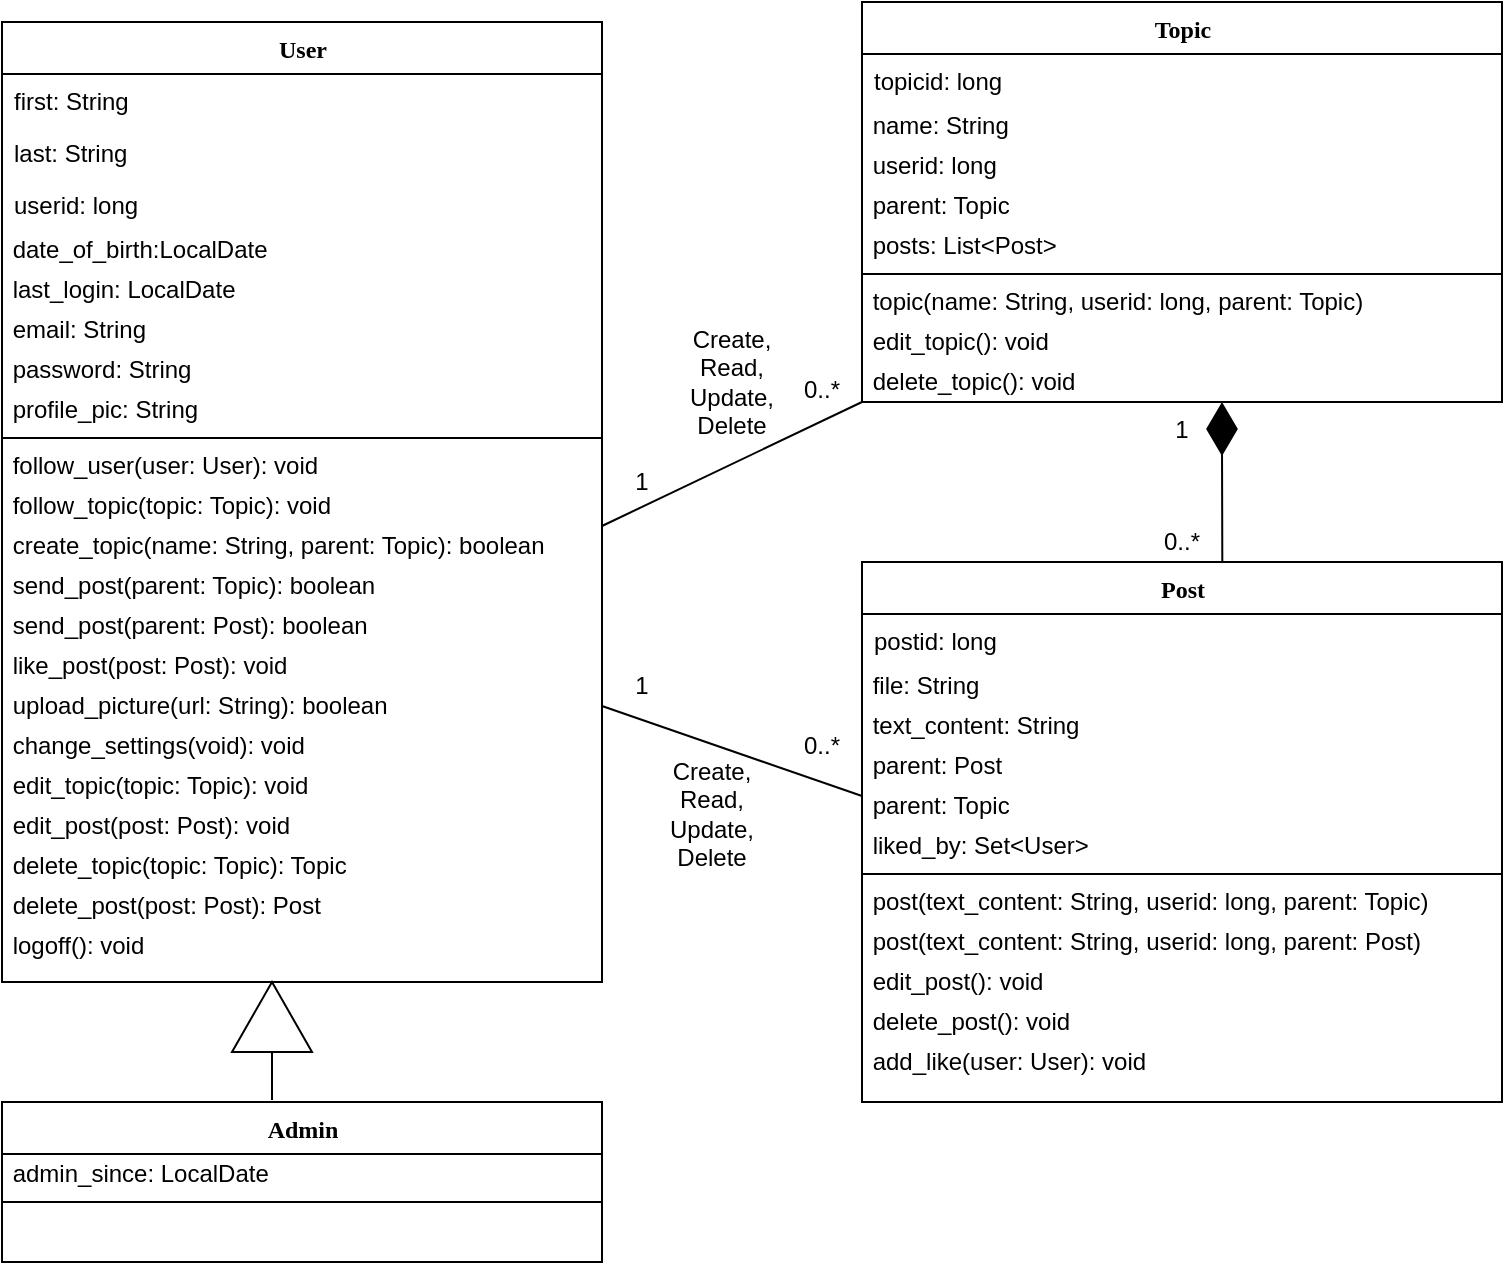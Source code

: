 <mxfile version="13.7.9" type="device"><diagram name="Page-1" id="9f46799a-70d6-7492-0946-bef42562c5a5"><mxGraphModel dx="1002" dy="683" grid="1" gridSize="10" guides="1" tooltips="1" connect="1" arrows="1" fold="1" page="1" pageScale="1" pageWidth="1100" pageHeight="850" background="#ffffff" math="0" shadow="0"><root><mxCell id="0"/><mxCell id="1" parent="0"/><mxCell id="78961159f06e98e8-17" value="User" style="swimlane;html=1;fontStyle=1;align=center;verticalAlign=top;childLayout=stackLayout;horizontal=1;startSize=26;horizontalStack=0;resizeParent=1;resizeLast=0;collapsible=1;marginBottom=0;swimlaneFillColor=#ffffff;rounded=0;shadow=0;comic=0;labelBackgroundColor=none;strokeColor=#000000;strokeWidth=1;fillColor=none;fontFamily=Verdana;fontSize=12;fontColor=#000000;" parent="1" vertex="1"><mxGeometry x="90" y="60" width="300" height="480" as="geometry"><mxRectangle x="90" y="83" width="70" height="26" as="alternateBounds"/></mxGeometry></mxCell><mxCell id="78961159f06e98e8-21" value="first: String" style="text;html=1;strokeColor=none;fillColor=none;align=left;verticalAlign=top;spacingLeft=4;spacingRight=4;whiteSpace=wrap;overflow=hidden;rotatable=0;points=[[0,0.5],[1,0.5]];portConstraint=eastwest;" parent="78961159f06e98e8-17" vertex="1"><mxGeometry y="26" width="300" height="26" as="geometry"/></mxCell><mxCell id="78961159f06e98e8-25" value="last: String&lt;br&gt;" style="text;html=1;strokeColor=none;fillColor=none;align=left;verticalAlign=top;spacingLeft=4;spacingRight=4;whiteSpace=wrap;overflow=hidden;rotatable=0;points=[[0,0.5],[1,0.5]];portConstraint=eastwest;" parent="78961159f06e98e8-17" vertex="1"><mxGeometry y="52" width="300" height="26" as="geometry"/></mxCell><mxCell id="78961159f06e98e8-26" value="userid: long" style="text;html=1;strokeColor=none;fillColor=none;align=left;verticalAlign=top;spacingLeft=4;spacingRight=4;whiteSpace=wrap;overflow=hidden;rotatable=0;points=[[0,0.5],[1,0.5]];portConstraint=eastwest;" parent="78961159f06e98e8-17" vertex="1"><mxGeometry y="78" width="300" height="26" as="geometry"/></mxCell><mxCell id="7i5B4WZRUadjyN5Cfl32-2" value="&amp;nbsp;date_of_birth:LocalDate" style="text;html=1;strokeColor=none;fillColor=none;align=left;verticalAlign=middle;whiteSpace=wrap;rounded=0;" parent="78961159f06e98e8-17" vertex="1"><mxGeometry y="104" width="300" height="20" as="geometry"/></mxCell><mxCell id="7i5B4WZRUadjyN5Cfl32-3" value="&amp;nbsp;last_login: LocalDate" style="text;html=1;strokeColor=none;fillColor=none;align=left;verticalAlign=middle;whiteSpace=wrap;rounded=0;" parent="78961159f06e98e8-17" vertex="1"><mxGeometry y="124" width="300" height="20" as="geometry"/></mxCell><mxCell id="7i5B4WZRUadjyN5Cfl32-5" value="&amp;nbsp;email: String" style="text;html=1;strokeColor=none;fillColor=none;align=left;verticalAlign=middle;whiteSpace=wrap;rounded=0;" parent="78961159f06e98e8-17" vertex="1"><mxGeometry y="144" width="300" height="20" as="geometry"/></mxCell><mxCell id="7i5B4WZRUadjyN5Cfl32-6" value="&amp;nbsp;password: String" style="text;html=1;strokeColor=none;fillColor=none;align=left;verticalAlign=middle;whiteSpace=wrap;rounded=0;" parent="78961159f06e98e8-17" vertex="1"><mxGeometry y="164" width="300" height="20" as="geometry"/></mxCell><mxCell id="7i5B4WZRUadjyN5Cfl32-7" value="&amp;nbsp;profile_pic: String" style="text;html=1;strokeColor=none;fillColor=none;align=left;verticalAlign=middle;whiteSpace=wrap;rounded=0;" parent="78961159f06e98e8-17" vertex="1"><mxGeometry y="184" width="300" height="20" as="geometry"/></mxCell><mxCell id="7i5B4WZRUadjyN5Cfl32-9" value="" style="line;html=1;strokeWidth=1;fillColor=none;align=left;verticalAlign=middle;spacingTop=-1;spacingLeft=3;spacingRight=3;rotatable=0;labelPosition=right;points=[];portConstraint=eastwest;" parent="78961159f06e98e8-17" vertex="1"><mxGeometry y="204" width="300" height="8" as="geometry"/></mxCell><mxCell id="7i5B4WZRUadjyN5Cfl32-11" value="&amp;nbsp;follow_user(user: User): void" style="text;html=1;strokeColor=none;fillColor=none;align=left;verticalAlign=middle;whiteSpace=wrap;rounded=0;" parent="78961159f06e98e8-17" vertex="1"><mxGeometry y="212" width="300" height="20" as="geometry"/></mxCell><mxCell id="7i5B4WZRUadjyN5Cfl32-12" value="&amp;nbsp;follow_topic(topic: Topic): void" style="text;html=1;strokeColor=none;fillColor=none;align=left;verticalAlign=middle;whiteSpace=wrap;rounded=0;" parent="78961159f06e98e8-17" vertex="1"><mxGeometry y="232" width="300" height="20" as="geometry"/></mxCell><mxCell id="7i5B4WZRUadjyN5Cfl32-14" value="&amp;nbsp;create_topic(name: String, parent: Topic): boolean" style="text;html=1;strokeColor=none;fillColor=none;align=left;verticalAlign=middle;whiteSpace=wrap;rounded=0;" parent="78961159f06e98e8-17" vertex="1"><mxGeometry y="252" width="300" height="20" as="geometry"/></mxCell><mxCell id="7i5B4WZRUadjyN5Cfl32-16" value="&amp;nbsp;send_post(parent: Topic): boolean" style="text;html=1;strokeColor=none;fillColor=none;align=left;verticalAlign=middle;whiteSpace=wrap;rounded=0;" parent="78961159f06e98e8-17" vertex="1"><mxGeometry y="272" width="300" height="20" as="geometry"/></mxCell><mxCell id="7i5B4WZRUadjyN5Cfl32-18" value="&amp;nbsp;send_post(parent: Post): boolean" style="text;html=1;strokeColor=none;fillColor=none;align=left;verticalAlign=middle;whiteSpace=wrap;rounded=0;" parent="78961159f06e98e8-17" vertex="1"><mxGeometry y="292" width="300" height="20" as="geometry"/></mxCell><mxCell id="7i5B4WZRUadjyN5Cfl32-17" value="&amp;nbsp;like_post(post: Post): void" style="text;html=1;strokeColor=none;fillColor=none;align=left;verticalAlign=middle;whiteSpace=wrap;rounded=0;" parent="78961159f06e98e8-17" vertex="1"><mxGeometry y="312" width="300" height="20" as="geometry"/></mxCell><mxCell id="7i5B4WZRUadjyN5Cfl32-19" value="&amp;nbsp;upload_picture(url: String): boolean" style="text;html=1;strokeColor=none;fillColor=none;align=left;verticalAlign=middle;whiteSpace=wrap;rounded=0;" parent="78961159f06e98e8-17" vertex="1"><mxGeometry y="332" width="300" height="20" as="geometry"/></mxCell><mxCell id="7i5B4WZRUadjyN5Cfl32-21" value="&amp;nbsp;change_settings(void): void" style="text;html=1;strokeColor=none;fillColor=none;align=left;verticalAlign=middle;whiteSpace=wrap;rounded=0;" parent="78961159f06e98e8-17" vertex="1"><mxGeometry y="352" width="300" height="20" as="geometry"/></mxCell><mxCell id="7i5B4WZRUadjyN5Cfl32-22" value="&amp;nbsp;edit_topic(topic: Topic): void" style="text;html=1;strokeColor=none;fillColor=none;align=left;verticalAlign=middle;whiteSpace=wrap;rounded=0;" parent="78961159f06e98e8-17" vertex="1"><mxGeometry y="372" width="300" height="20" as="geometry"/></mxCell><mxCell id="7i5B4WZRUadjyN5Cfl32-23" value="&lt;div&gt;&lt;span style=&quot;font-family: &amp;#34;helvetica&amp;#34;&quot;&gt;&amp;nbsp;edit_post(post: Post): void&lt;/span&gt;&lt;/div&gt;" style="text;html=1;strokeColor=none;fillColor=none;align=left;verticalAlign=middle;whiteSpace=wrap;rounded=0;" parent="78961159f06e98e8-17" vertex="1"><mxGeometry y="392" width="300" height="20" as="geometry"/></mxCell><mxCell id="7i5B4WZRUadjyN5Cfl32-24" value="&amp;nbsp;delete_topic(topic: Topic): Topic" style="text;html=1;strokeColor=none;fillColor=none;align=left;verticalAlign=middle;whiteSpace=wrap;rounded=0;" parent="78961159f06e98e8-17" vertex="1"><mxGeometry y="412" width="300" height="20" as="geometry"/></mxCell><mxCell id="7i5B4WZRUadjyN5Cfl32-25" value="&amp;nbsp;delete_post(post: Post): Post" style="text;html=1;strokeColor=none;fillColor=none;align=left;verticalAlign=middle;whiteSpace=wrap;rounded=0;" parent="78961159f06e98e8-17" vertex="1"><mxGeometry y="432" width="300" height="20" as="geometry"/></mxCell><mxCell id="I17eCkmOx_7SoXIImh1J-1" value="&amp;nbsp;logoff(): void" style="text;html=1;strokeColor=none;fillColor=none;align=left;verticalAlign=middle;whiteSpace=wrap;rounded=0;" vertex="1" parent="78961159f06e98e8-17"><mxGeometry y="452" width="300" height="20" as="geometry"/></mxCell><mxCell id="78961159f06e98e8-69" value="Topic" style="swimlane;html=1;fontStyle=1;align=center;verticalAlign=top;childLayout=stackLayout;horizontal=1;startSize=26;horizontalStack=0;resizeParent=1;resizeLast=0;collapsible=1;marginBottom=0;swimlaneFillColor=#ffffff;rounded=0;shadow=0;comic=0;labelBackgroundColor=none;strokeColor=#000000;strokeWidth=1;fillColor=none;fontFamily=Verdana;fontSize=12;fontColor=#000000;" parent="1" vertex="1"><mxGeometry x="520" y="50" width="320" height="200" as="geometry"/></mxCell><mxCell id="78961159f06e98e8-72" value="topicid: long" style="text;html=1;strokeColor=none;fillColor=none;align=left;verticalAlign=top;spacingLeft=4;spacingRight=4;whiteSpace=wrap;overflow=hidden;rotatable=0;points=[[0,0.5],[1,0.5]];portConstraint=eastwest;" parent="78961159f06e98e8-69" vertex="1"><mxGeometry y="26" width="320" height="26" as="geometry"/></mxCell><mxCell id="7i5B4WZRUadjyN5Cfl32-52" value="&amp;nbsp;name: String" style="text;html=1;strokeColor=none;fillColor=none;align=left;verticalAlign=middle;whiteSpace=wrap;rounded=0;" parent="78961159f06e98e8-69" vertex="1"><mxGeometry y="52" width="320" height="20" as="geometry"/></mxCell><mxCell id="7i5B4WZRUadjyN5Cfl32-55" value="&amp;nbsp;userid: long" style="text;html=1;strokeColor=none;fillColor=none;align=left;verticalAlign=middle;whiteSpace=wrap;rounded=0;" parent="78961159f06e98e8-69" vertex="1"><mxGeometry y="72" width="320" height="20" as="geometry"/></mxCell><mxCell id="7i5B4WZRUadjyN5Cfl32-53" value="&amp;nbsp;parent: Topic" style="text;html=1;strokeColor=none;fillColor=none;align=left;verticalAlign=middle;whiteSpace=wrap;rounded=0;" parent="78961159f06e98e8-69" vertex="1"><mxGeometry y="92" width="320" height="20" as="geometry"/></mxCell><mxCell id="7i5B4WZRUadjyN5Cfl32-74" value="&amp;nbsp;posts: List&amp;lt;Post&amp;gt;" style="text;html=1;strokeColor=none;fillColor=none;align=left;verticalAlign=middle;whiteSpace=wrap;rounded=0;" parent="78961159f06e98e8-69" vertex="1"><mxGeometry y="112" width="320" height="20" as="geometry"/></mxCell><mxCell id="7i5B4WZRUadjyN5Cfl32-8" value="" style="line;html=1;strokeWidth=1;fillColor=none;align=left;verticalAlign=middle;spacingTop=-1;spacingLeft=3;spacingRight=3;rotatable=0;labelPosition=right;points=[];portConstraint=eastwest;" parent="78961159f06e98e8-69" vertex="1"><mxGeometry y="132" width="320" height="8" as="geometry"/></mxCell><mxCell id="7i5B4WZRUadjyN5Cfl32-54" value="&amp;nbsp;topic(name: String, userid: long, parent: Topic)" style="text;html=1;strokeColor=none;fillColor=none;align=left;verticalAlign=middle;whiteSpace=wrap;rounded=0;" parent="78961159f06e98e8-69" vertex="1"><mxGeometry y="140" width="320" height="20" as="geometry"/></mxCell><mxCell id="7i5B4WZRUadjyN5Cfl32-57" value="&amp;nbsp;edit_topic(): void" style="text;html=1;strokeColor=none;fillColor=none;align=left;verticalAlign=middle;whiteSpace=wrap;rounded=0;" parent="78961159f06e98e8-69" vertex="1"><mxGeometry y="160" width="320" height="20" as="geometry"/></mxCell><mxCell id="7i5B4WZRUadjyN5Cfl32-58" value="&amp;nbsp;delete_topic(): void" style="text;html=1;strokeColor=none;fillColor=none;align=left;verticalAlign=middle;whiteSpace=wrap;rounded=0;" parent="78961159f06e98e8-69" vertex="1"><mxGeometry y="180" width="320" height="20" as="geometry"/></mxCell><mxCell id="7i5B4WZRUadjyN5Cfl32-27" value="Admin" style="swimlane;html=1;fontStyle=1;align=center;verticalAlign=top;childLayout=stackLayout;horizontal=1;startSize=26;horizontalStack=0;resizeParent=1;resizeLast=0;collapsible=1;marginBottom=0;swimlaneFillColor=#ffffff;rounded=0;shadow=0;comic=0;labelBackgroundColor=none;strokeColor=#000000;strokeWidth=1;fillColor=none;fontFamily=Verdana;fontSize=12;fontColor=#000000;" parent="1" vertex="1"><mxGeometry x="90" y="600" width="300" height="80" as="geometry"><mxRectangle x="90" y="83" width="70" height="26" as="alternateBounds"/></mxGeometry></mxCell><mxCell id="7i5B4WZRUadjyN5Cfl32-35" value="&amp;nbsp;admin_since: LocalDate" style="text;html=1;strokeColor=none;fillColor=none;align=left;verticalAlign=middle;whiteSpace=wrap;rounded=0;" parent="7i5B4WZRUadjyN5Cfl32-27" vertex="1"><mxGeometry y="26" width="300" height="20" as="geometry"/></mxCell><mxCell id="7i5B4WZRUadjyN5Cfl32-36" value="" style="line;html=1;strokeWidth=1;fillColor=none;align=left;verticalAlign=middle;spacingTop=-1;spacingLeft=3;spacingRight=3;rotatable=0;labelPosition=right;points=[];portConstraint=eastwest;" parent="7i5B4WZRUadjyN5Cfl32-27" vertex="1"><mxGeometry y="46" width="300" height="8" as="geometry"/></mxCell><mxCell id="7i5B4WZRUadjyN5Cfl32-50" value="" style="triangle;whiteSpace=wrap;html=1;rotation=-90;" parent="1" vertex="1"><mxGeometry x="207.5" y="537.5" width="35" height="40" as="geometry"/></mxCell><mxCell id="7i5B4WZRUadjyN5Cfl32-51" value="" style="endArrow=none;html=1;" parent="1" edge="1"><mxGeometry width="50" height="50" relative="1" as="geometry"><mxPoint x="225" y="599" as="sourcePoint"/><mxPoint x="225" y="575" as="targetPoint"/></mxGeometry></mxCell><mxCell id="7i5B4WZRUadjyN5Cfl32-59" value="" style="endArrow=none;html=1;entryX=0;entryY=1;entryDx=0;entryDy=0;exitX=1;exitY=0;exitDx=0;exitDy=0;" parent="1" source="7i5B4WZRUadjyN5Cfl32-14" target="78961159f06e98e8-69" edge="1"><mxGeometry width="50" height="50" relative="1" as="geometry"><mxPoint x="450" y="330" as="sourcePoint"/><mxPoint x="500" y="280" as="targetPoint"/></mxGeometry></mxCell><mxCell id="7i5B4WZRUadjyN5Cfl32-60" value="1" style="text;html=1;strokeColor=none;fillColor=none;align=center;verticalAlign=middle;whiteSpace=wrap;rounded=0;" parent="1" vertex="1"><mxGeometry x="390" y="280" width="40" height="20" as="geometry"/></mxCell><mxCell id="7i5B4WZRUadjyN5Cfl32-62" value="0..*" style="text;html=1;strokeColor=none;fillColor=none;align=center;verticalAlign=middle;whiteSpace=wrap;rounded=0;" parent="1" vertex="1"><mxGeometry x="480" y="234" width="40" height="20" as="geometry"/></mxCell><mxCell id="7i5B4WZRUadjyN5Cfl32-72" value="" style="endArrow=diamondThin;endFill=1;endSize=24;html=1;exitX=0.563;exitY=0.002;exitDx=0;exitDy=0;exitPerimeter=0;" parent="1" source="7i5B4WZRUadjyN5Cfl32-63" edge="1"><mxGeometry width="160" relative="1" as="geometry"><mxPoint x="630" y="270" as="sourcePoint"/><mxPoint x="700" y="250" as="targetPoint"/><Array as="points"><mxPoint x="700" y="270"/></Array></mxGeometry></mxCell><mxCell id="7i5B4WZRUadjyN5Cfl32-63" value="Post" style="swimlane;html=1;fontStyle=1;align=center;verticalAlign=top;childLayout=stackLayout;horizontal=1;startSize=26;horizontalStack=0;resizeParent=1;resizeLast=0;collapsible=1;marginBottom=0;swimlaneFillColor=#ffffff;rounded=0;shadow=0;comic=0;labelBackgroundColor=none;strokeColor=#000000;strokeWidth=1;fillColor=none;fontFamily=Verdana;fontSize=12;fontColor=#000000;" parent="1" vertex="1"><mxGeometry x="520" y="330" width="320" height="270" as="geometry"/></mxCell><mxCell id="7i5B4WZRUadjyN5Cfl32-64" value="postid: long" style="text;html=1;strokeColor=none;fillColor=none;align=left;verticalAlign=top;spacingLeft=4;spacingRight=4;whiteSpace=wrap;overflow=hidden;rotatable=0;points=[[0,0.5],[1,0.5]];portConstraint=eastwest;" parent="7i5B4WZRUadjyN5Cfl32-63" vertex="1"><mxGeometry y="26" width="320" height="26" as="geometry"/></mxCell><mxCell id="7i5B4WZRUadjyN5Cfl32-65" value="&amp;nbsp;file: String" style="text;html=1;strokeColor=none;fillColor=none;align=left;verticalAlign=middle;whiteSpace=wrap;rounded=0;" parent="7i5B4WZRUadjyN5Cfl32-63" vertex="1"><mxGeometry y="52" width="320" height="20" as="geometry"/></mxCell><mxCell id="7i5B4WZRUadjyN5Cfl32-66" value="&amp;nbsp;text_content: String" style="text;html=1;strokeColor=none;fillColor=none;align=left;verticalAlign=middle;whiteSpace=wrap;rounded=0;" parent="7i5B4WZRUadjyN5Cfl32-63" vertex="1"><mxGeometry y="72" width="320" height="20" as="geometry"/></mxCell><mxCell id="7i5B4WZRUadjyN5Cfl32-67" value="&amp;nbsp;parent: Post" style="text;html=1;strokeColor=none;fillColor=none;align=left;verticalAlign=middle;whiteSpace=wrap;rounded=0;" parent="7i5B4WZRUadjyN5Cfl32-63" vertex="1"><mxGeometry y="92" width="320" height="20" as="geometry"/></mxCell><mxCell id="7i5B4WZRUadjyN5Cfl32-76" value="&amp;nbsp;parent: Topic" style="text;html=1;strokeColor=none;fillColor=none;align=left;verticalAlign=middle;whiteSpace=wrap;rounded=0;" parent="7i5B4WZRUadjyN5Cfl32-63" vertex="1"><mxGeometry y="112" width="320" height="20" as="geometry"/></mxCell><mxCell id="7i5B4WZRUadjyN5Cfl32-78" value="&amp;nbsp;liked_by: Set&amp;lt;User&amp;gt;" style="text;html=1;strokeColor=none;fillColor=none;align=left;verticalAlign=middle;whiteSpace=wrap;rounded=0;" parent="7i5B4WZRUadjyN5Cfl32-63" vertex="1"><mxGeometry y="132" width="320" height="20" as="geometry"/></mxCell><mxCell id="7i5B4WZRUadjyN5Cfl32-68" value="" style="line;html=1;strokeWidth=1;fillColor=none;align=left;verticalAlign=middle;spacingTop=-1;spacingLeft=3;spacingRight=3;rotatable=0;labelPosition=right;points=[];portConstraint=eastwest;" parent="7i5B4WZRUadjyN5Cfl32-63" vertex="1"><mxGeometry y="152" width="320" height="8" as="geometry"/></mxCell><mxCell id="7i5B4WZRUadjyN5Cfl32-69" value="&amp;nbsp;post(text_content: String, userid: long, parent: Topic)" style="text;html=1;strokeColor=none;fillColor=none;align=left;verticalAlign=middle;whiteSpace=wrap;rounded=0;" parent="7i5B4WZRUadjyN5Cfl32-63" vertex="1"><mxGeometry y="160" width="320" height="20" as="geometry"/></mxCell><mxCell id="7i5B4WZRUadjyN5Cfl32-75" value="&amp;nbsp;post(text_content: String, userid: long, parent: Post)" style="text;html=1;strokeColor=none;fillColor=none;align=left;verticalAlign=middle;whiteSpace=wrap;rounded=0;" parent="7i5B4WZRUadjyN5Cfl32-63" vertex="1"><mxGeometry y="180" width="320" height="20" as="geometry"/></mxCell><mxCell id="7i5B4WZRUadjyN5Cfl32-70" value="&amp;nbsp;edit_post(): void" style="text;html=1;strokeColor=none;fillColor=none;align=left;verticalAlign=middle;whiteSpace=wrap;rounded=0;" parent="7i5B4WZRUadjyN5Cfl32-63" vertex="1"><mxGeometry y="200" width="320" height="20" as="geometry"/></mxCell><mxCell id="7i5B4WZRUadjyN5Cfl32-71" value="&amp;nbsp;delete_post(): void" style="text;html=1;strokeColor=none;fillColor=none;align=left;verticalAlign=middle;whiteSpace=wrap;rounded=0;" parent="7i5B4WZRUadjyN5Cfl32-63" vertex="1"><mxGeometry y="220" width="320" height="20" as="geometry"/></mxCell><mxCell id="7i5B4WZRUadjyN5Cfl32-77" value="&amp;nbsp;add_like(user: User): void" style="text;html=1;strokeColor=none;fillColor=none;align=left;verticalAlign=middle;whiteSpace=wrap;rounded=0;" parent="7i5B4WZRUadjyN5Cfl32-63" vertex="1"><mxGeometry y="240" width="320" height="20" as="geometry"/></mxCell><mxCell id="7i5B4WZRUadjyN5Cfl32-79" value="1" style="text;html=1;strokeColor=none;fillColor=none;align=center;verticalAlign=middle;whiteSpace=wrap;rounded=0;" parent="1" vertex="1"><mxGeometry x="660" y="254" width="40" height="20" as="geometry"/></mxCell><mxCell id="7i5B4WZRUadjyN5Cfl32-80" value="0..*" style="text;html=1;strokeColor=none;fillColor=none;align=center;verticalAlign=middle;whiteSpace=wrap;rounded=0;" parent="1" vertex="1"><mxGeometry x="660" y="310" width="40" height="20" as="geometry"/></mxCell><mxCell id="7i5B4WZRUadjyN5Cfl32-81" value="" style="endArrow=none;html=1;exitX=1;exitY=0.5;exitDx=0;exitDy=0;entryX=0;entryY=0.25;entryDx=0;entryDy=0;" parent="1" source="7i5B4WZRUadjyN5Cfl32-19" target="7i5B4WZRUadjyN5Cfl32-76" edge="1"><mxGeometry width="50" height="50" relative="1" as="geometry"><mxPoint x="430" y="450" as="sourcePoint"/><mxPoint x="480" y="400" as="targetPoint"/></mxGeometry></mxCell><mxCell id="7i5B4WZRUadjyN5Cfl32-82" value="1" style="text;html=1;strokeColor=none;fillColor=none;align=center;verticalAlign=middle;whiteSpace=wrap;rounded=0;" parent="1" vertex="1"><mxGeometry x="390" y="382" width="40" height="20" as="geometry"/></mxCell><mxCell id="7i5B4WZRUadjyN5Cfl32-83" value="0..*" style="text;html=1;strokeColor=none;fillColor=none;align=center;verticalAlign=middle;whiteSpace=wrap;rounded=0;" parent="1" vertex="1"><mxGeometry x="480" y="412" width="40" height="20" as="geometry"/></mxCell><mxCell id="7i5B4WZRUadjyN5Cfl32-84" value="Create, Read, Update, Delete" style="text;html=1;strokeColor=none;fillColor=none;align=center;verticalAlign=middle;whiteSpace=wrap;rounded=0;" parent="1" vertex="1"><mxGeometry x="420" y="422" width="50" height="68" as="geometry"/></mxCell><mxCell id="7i5B4WZRUadjyN5Cfl32-85" value="Create, Read, Update, Delete" style="text;html=1;strokeColor=none;fillColor=none;align=center;verticalAlign=middle;whiteSpace=wrap;rounded=0;" parent="1" vertex="1"><mxGeometry x="430" y="206" width="50" height="68" as="geometry"/></mxCell></root></mxGraphModel></diagram></mxfile>